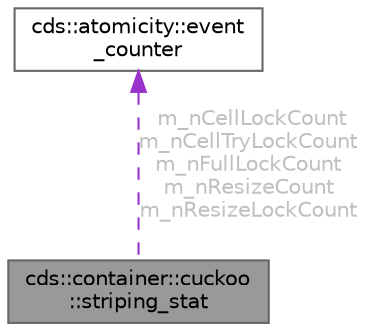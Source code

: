 digraph "cds::container::cuckoo::striping_stat"
{
 // LATEX_PDF_SIZE
  bgcolor="transparent";
  edge [fontname=Helvetica,fontsize=10,labelfontname=Helvetica,labelfontsize=10];
  node [fontname=Helvetica,fontsize=10,shape=box,height=0.2,width=0.4];
  Node1 [id="Node000001",label="cds::container::cuckoo\l::striping_stat",height=0.2,width=0.4,color="gray40", fillcolor="grey60", style="filled", fontcolor="black",tooltip="Internal statistics for striping mutex policy"];
  Node2 -> Node1 [id="edge1_Node000001_Node000002",dir="back",color="darkorchid3",style="dashed",tooltip=" ",label=" m_nCellLockCount\nm_nCellTryLockCount\nm_nFullLockCount\nm_nResizeCount\nm_nResizeLockCount",fontcolor="grey" ];
  Node2 [id="Node000002",label="cds::atomicity::event\l_counter",height=0.2,width=0.4,color="gray40", fillcolor="white", style="filled",URL="$classcds_1_1atomicity_1_1event__counter.html",tooltip="Atomic event counter."];
}
